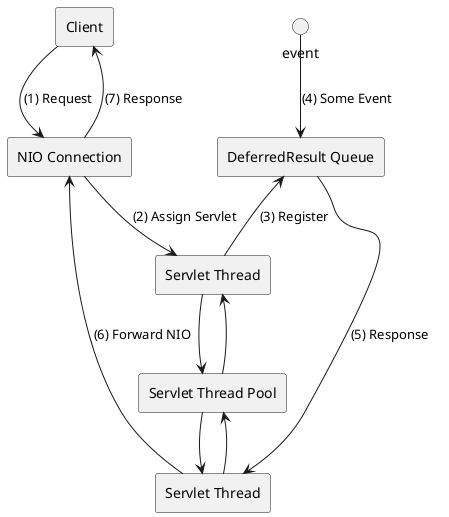 @startuml

'skinparam linetype polyline
'skinparam linetype ortho


rectangle Client

rectangle "NIO Connection" as nio

'rectangle "Servlet" as s {

rectangle "Servlet Thread" as st1

rectangle "Servlet Thread" as st2

rectangle "Servlet Thread Pool" as stp
'}

'rectangle "Worker" as w {
rectangle "DeferredResult Queue" as dr

'rectangle "Event" as event


nio --> st1 :(2) Assign Servlet
stp --> st1
st1 -u-> dr :(3) Register
event --> dr :(4) Some Event
dr -r-> st2 :(5) Response
st1 --> stp
stp --> st2
st2 --> nio :(6) Forward NIO
st2 --> stp
Client -u-> nio :(1) Request
nio -l-> Client :(7) Response
@enduml
